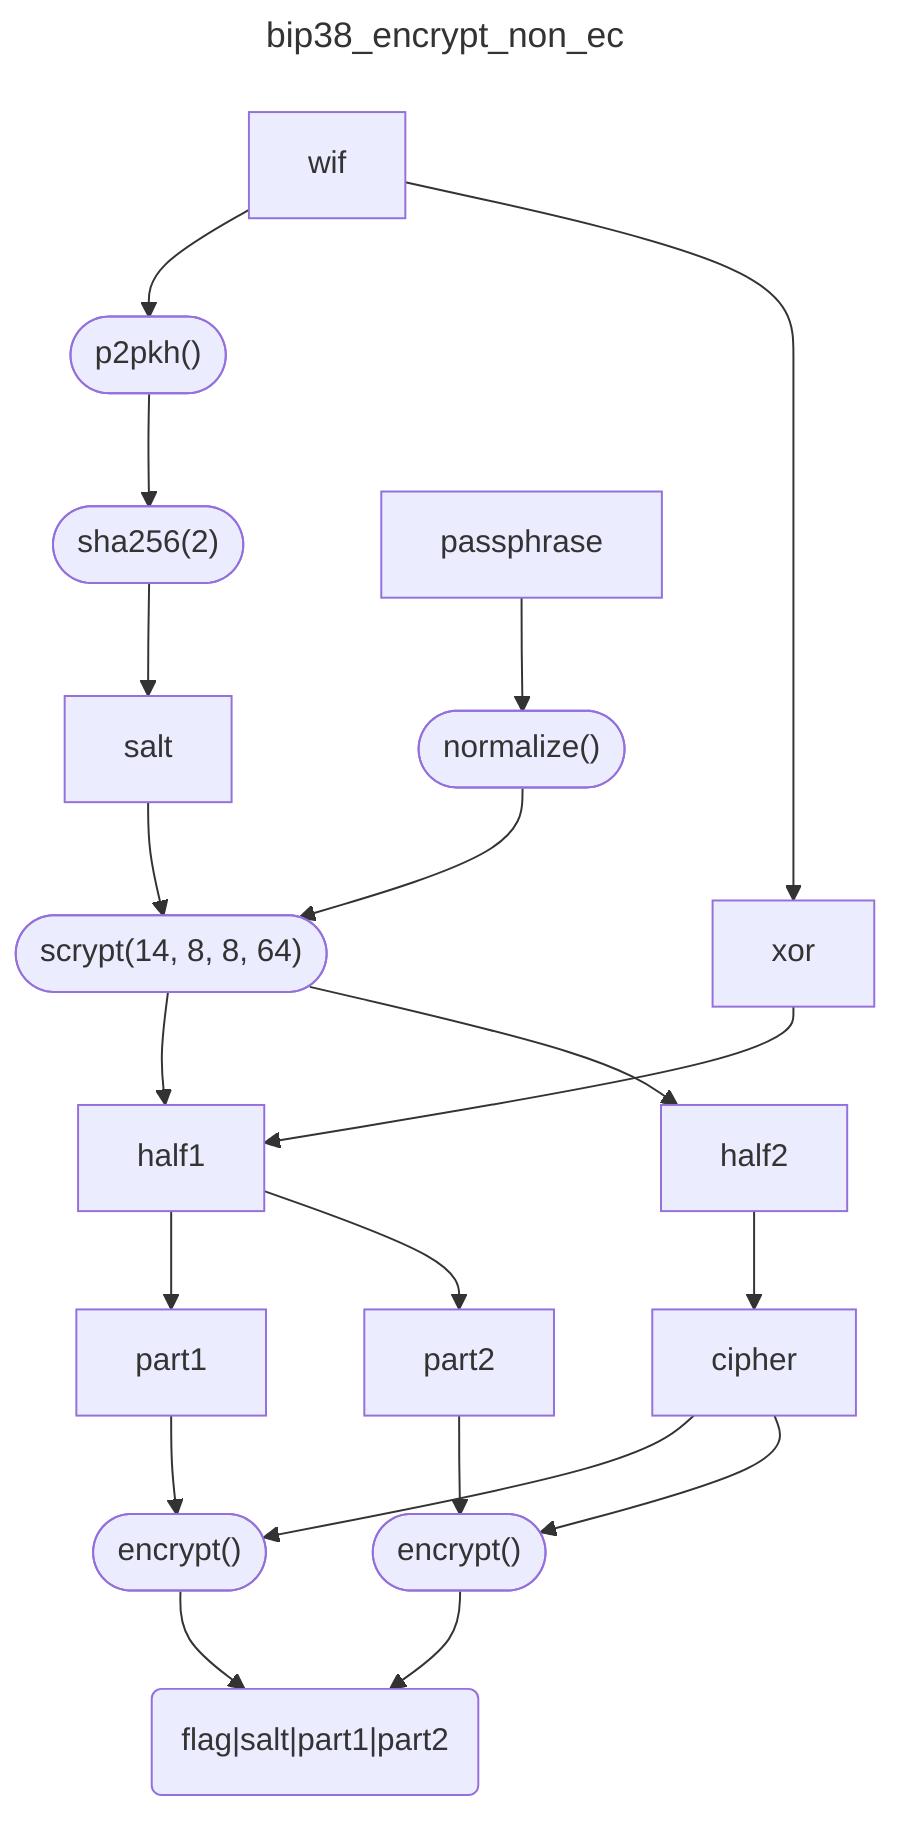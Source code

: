 ---
config:
  layout: dagre
  theme: default
title: bip38_encrypt_non_ec
---
flowchart TD
    wif --> addr(["p2pkh()"]) --> addr_hash(["sha256(2)"]) --> salt["salt"]
    passphrase["passphrase"] --> nfc(["normalize()"]) --> K(["scrypt(14, 8, 8, 64)"])
    salt --> K
    K --> half1["half1"] & half2["half2"]
    half2 --> cipher["cipher"]
    wif --> xor --> half1
    half1 --> part1["part1"] & part2["part2"]
    part1 --> E1(["encrypt()"])
    part2 --> E2(["encrypt()"])
    cipher --> E1 & E2 --> R["flag|salt|part1|part2"]
    R@{ shape: rounded}